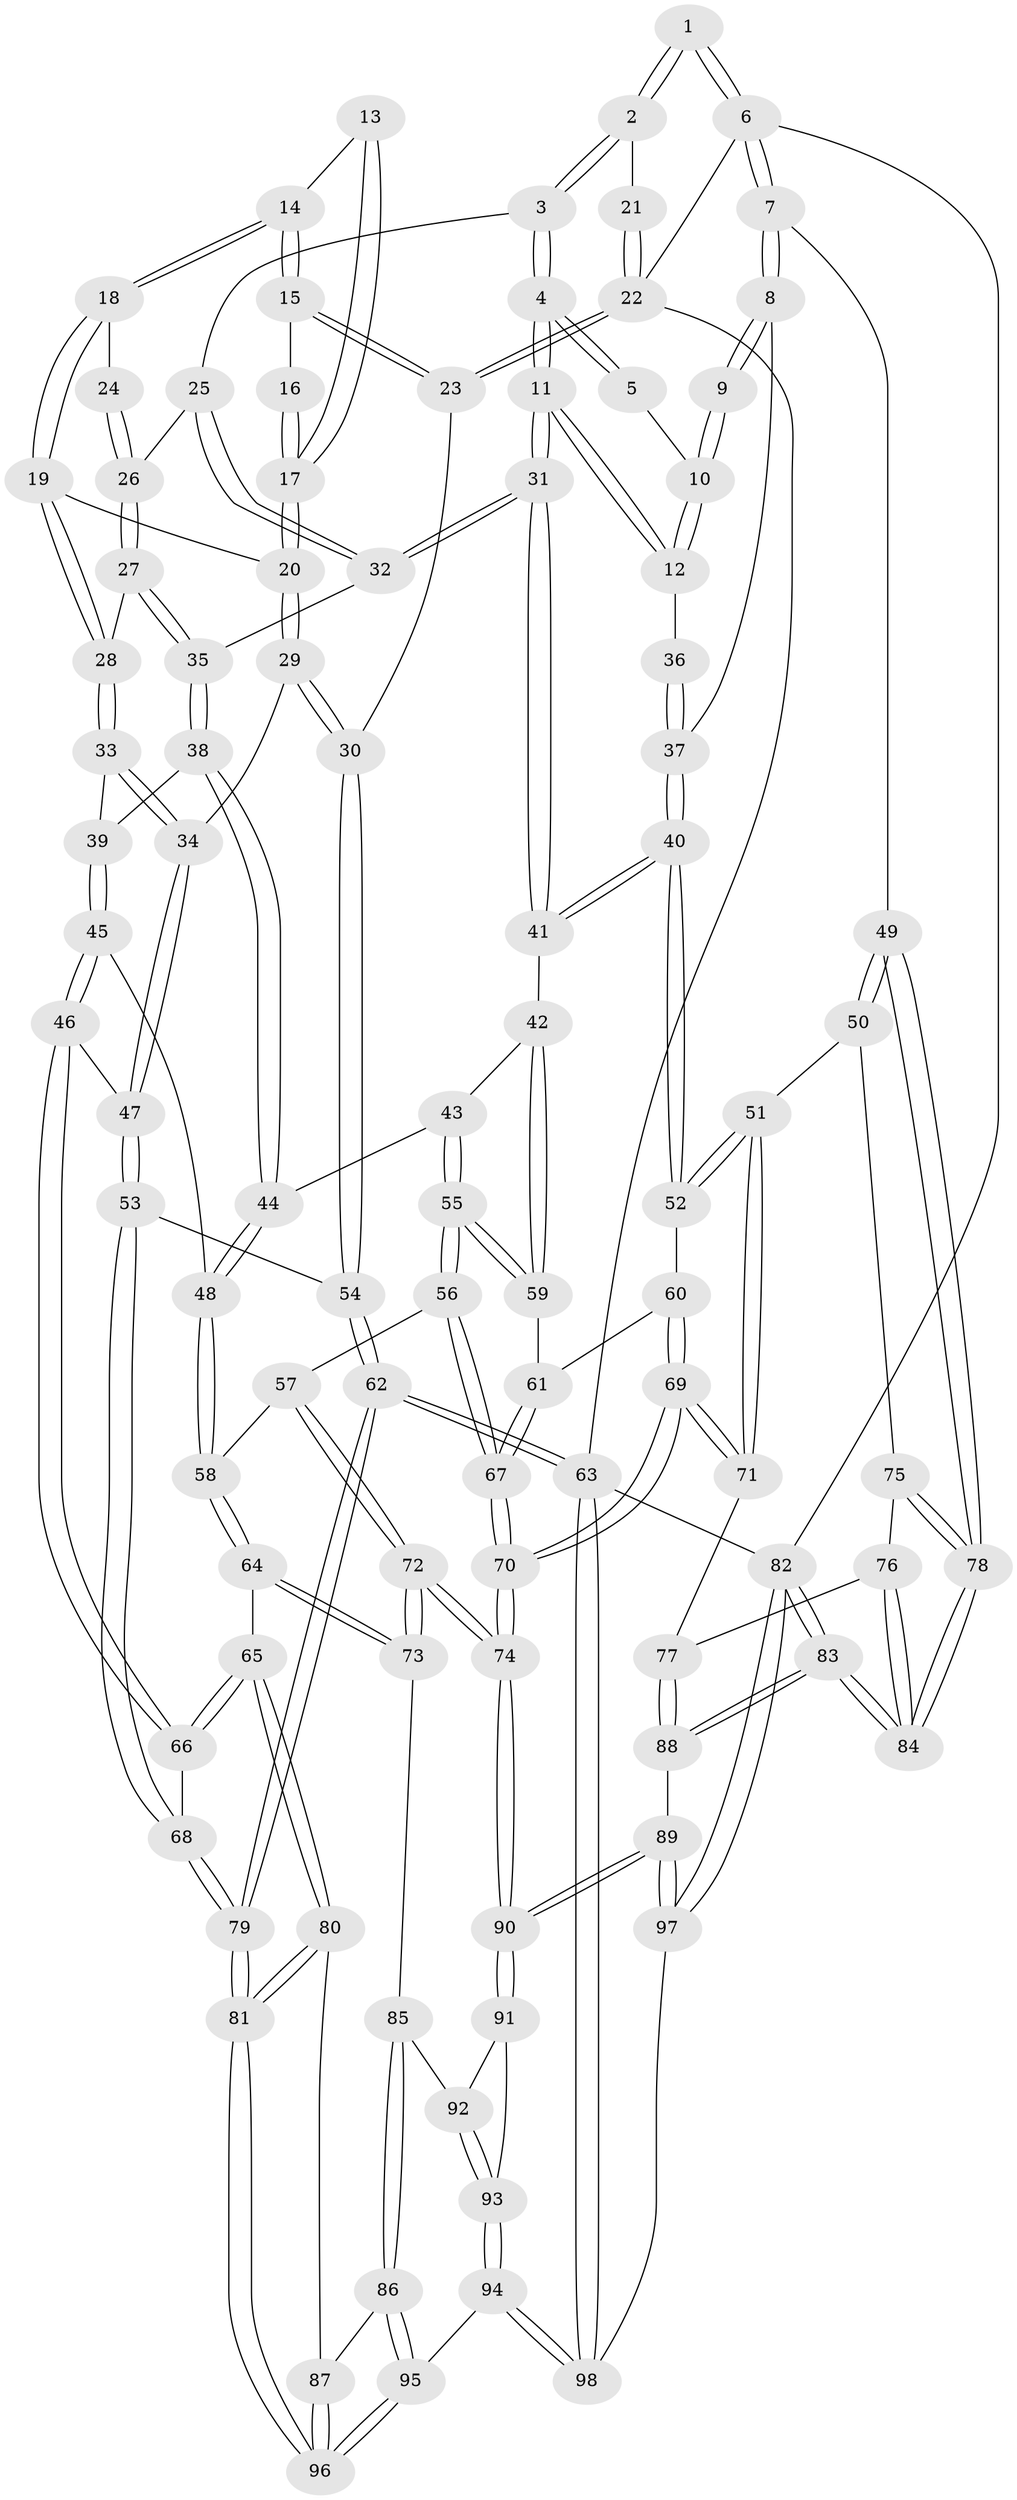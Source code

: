 // coarse degree distribution, {3: 0.475, 2: 0.1, 4: 0.4, 5: 0.025}
// Generated by graph-tools (version 1.1) at 2025/38/03/04/25 23:38:21]
// undirected, 98 vertices, 242 edges
graph export_dot {
  node [color=gray90,style=filled];
  1 [pos="+0.9243794435551135+0"];
  2 [pos="+0.5366295553678007+0"];
  3 [pos="+0.5519922205278098+0"];
  4 [pos="+0.6602312099855092+0.16610810496154513"];
  5 [pos="+0.8920363802265047+0.013357859899064453"];
  6 [pos="+1+0"];
  7 [pos="+1+0.3472304590471067"];
  8 [pos="+1+0.2942876765591407"];
  9 [pos="+0.9490034774368948+0.234894787542321"];
  10 [pos="+0.8911612770105174+0.03459949404897575"];
  11 [pos="+0.6967982956319296+0.24390538763754802"];
  12 [pos="+0.6974390902529974+0.24375810759641853"];
  13 [pos="+0.21754956285060187+0.08960243622295702"];
  14 [pos="+0.22431107262048072+0.08371012084589248"];
  15 [pos="+0+0"];
  16 [pos="+0.10319144969472561+0.11538838874388703"];
  17 [pos="+0.13559362357695517+0.20676183107141255"];
  18 [pos="+0.2755104328422502+0.07938725221418201"];
  19 [pos="+0.24007063862761177+0.22910664096942554"];
  20 [pos="+0.13481311523966497+0.21475437917937912"];
  21 [pos="+0.4587259817810364+0"];
  22 [pos="+0+0"];
  23 [pos="+0+0"];
  24 [pos="+0.2898958186823443+0.07123414547777071"];
  25 [pos="+0.44241656462582896+0.20102606258243713"];
  26 [pos="+0.37913385150689893+0.24897678372791499"];
  27 [pos="+0.3748535548003676+0.25730530472229796"];
  28 [pos="+0.30371394354095066+0.2971140840605234"];
  29 [pos="+0.062146498997549426+0.2814399718902933"];
  30 [pos="+0+0.18930449303381733"];
  31 [pos="+0.6768526308601163+0.2928200792082815"];
  32 [pos="+0.5697972847338469+0.2966915264099544"];
  33 [pos="+0.28265630093630334+0.3515066291736503"];
  34 [pos="+0.12747081747461894+0.38217149243488696"];
  35 [pos="+0.46746816435808125+0.35087983927378585"];
  36 [pos="+0.8511554148626336+0.24463281334305498"];
  37 [pos="+0.8478358315196727+0.39223560805094043"];
  38 [pos="+0.4595570629679267+0.4035346055888315"];
  39 [pos="+0.29957276826701656+0.3842119035569246"];
  40 [pos="+0.7770497279539997+0.44523460202166737"];
  41 [pos="+0.6899905157216143+0.3909373522448197"];
  42 [pos="+0.6515621957573455+0.4324176171002356"];
  43 [pos="+0.48494390211542887+0.46373778781058234"];
  44 [pos="+0.47819080056242386+0.46133442058308294"];
  45 [pos="+0.3187886448371935+0.5399454758296017"];
  46 [pos="+0.28367591288170846+0.5678697798796233"];
  47 [pos="+0.10803893014618807+0.4695528105288119"];
  48 [pos="+0.35742783616060775+0.5400970664157029"];
  49 [pos="+1+0.5502614060047551"];
  50 [pos="+0.9773223260670593+0.578891023771948"];
  51 [pos="+0.9159899826422486+0.5781296193875739"];
  52 [pos="+0.8597122043742206+0.5608857479171697"];
  53 [pos="+0.0011844766487257446+0.5541752209892696"];
  54 [pos="+0+0.5508900858961939"];
  55 [pos="+0.5402013051163391+0.6025087220854901"];
  56 [pos="+0.5106487465999252+0.6512986423572844"];
  57 [pos="+0.5034331202714286+0.6553133206355981"];
  58 [pos="+0.4870556089960296+0.657278908080018"];
  59 [pos="+0.6305850652102809+0.5633273179246955"];
  60 [pos="+0.7619314953091403+0.6216885755587838"];
  61 [pos="+0.6710978344580624+0.6046620285414076"];
  62 [pos="+0+1"];
  63 [pos="+0+1"];
  64 [pos="+0.386664649665653+0.7594694101427392"];
  65 [pos="+0.2927077456713473+0.7423706152957033"];
  66 [pos="+0.24493475519607388+0.6960130857976181"];
  67 [pos="+0.6298508240889045+0.7071774193525429"];
  68 [pos="+0.14207528222192345+0.7168455320095026"];
  69 [pos="+0.7196182294397092+0.8055519026436823"];
  70 [pos="+0.6900955673833604+0.8230357691092818"];
  71 [pos="+0.8111774132744124+0.7994408344662688"];
  72 [pos="+0.5668255704810183+0.8563143996458866"];
  73 [pos="+0.4331240979266+0.8258620186684887"];
  74 [pos="+0.6394420031813357+0.9008025670723138"];
  75 [pos="+0.9149462083182315+0.7551065123786194"];
  76 [pos="+0.8788793593521923+0.8116572347866152"];
  77 [pos="+0.8372196861277029+0.8110787283332485"];
  78 [pos="+1+0.9160705132995652"];
  79 [pos="+0+1"];
  80 [pos="+0.28576582093767233+0.7876801340961384"];
  81 [pos="+0.010968308258451897+1"];
  82 [pos="+1+1"];
  83 [pos="+1+1"];
  84 [pos="+1+1"];
  85 [pos="+0.42403306084978654+0.8448789240729246"];
  86 [pos="+0.3410578802163016+0.9187690428065415"];
  87 [pos="+0.29196080119868956+0.8837941524606627"];
  88 [pos="+0.8652930527238571+0.9432305925503203"];
  89 [pos="+0.6486231842798494+0.9524179766767666"];
  90 [pos="+0.6399502333863053+0.9121825878213886"];
  91 [pos="+0.4754604205040373+0.9415804621023388"];
  92 [pos="+0.4276341412111342+0.8917422488902375"];
  93 [pos="+0.41845019262111405+0.9668457593061665"];
  94 [pos="+0.38499293349039043+1"];
  95 [pos="+0.35032543349644757+0.9583534368113185"];
  96 [pos="+0.1490729821539546+0.9869872882647982"];
  97 [pos="+0.6331576293481723+1"];
  98 [pos="+0.40664293551063374+1"];
  1 -- 2;
  1 -- 2;
  1 -- 6;
  1 -- 6;
  2 -- 3;
  2 -- 3;
  2 -- 21;
  3 -- 4;
  3 -- 4;
  3 -- 25;
  4 -- 5;
  4 -- 5;
  4 -- 11;
  4 -- 11;
  5 -- 10;
  6 -- 7;
  6 -- 7;
  6 -- 22;
  6 -- 82;
  7 -- 8;
  7 -- 8;
  7 -- 49;
  8 -- 9;
  8 -- 9;
  8 -- 37;
  9 -- 10;
  9 -- 10;
  10 -- 12;
  10 -- 12;
  11 -- 12;
  11 -- 12;
  11 -- 31;
  11 -- 31;
  12 -- 36;
  13 -- 14;
  13 -- 17;
  13 -- 17;
  14 -- 15;
  14 -- 15;
  14 -- 18;
  14 -- 18;
  15 -- 16;
  15 -- 23;
  15 -- 23;
  16 -- 17;
  16 -- 17;
  17 -- 20;
  17 -- 20;
  18 -- 19;
  18 -- 19;
  18 -- 24;
  19 -- 20;
  19 -- 28;
  19 -- 28;
  20 -- 29;
  20 -- 29;
  21 -- 22;
  21 -- 22;
  22 -- 23;
  22 -- 23;
  22 -- 63;
  23 -- 30;
  24 -- 26;
  24 -- 26;
  25 -- 26;
  25 -- 32;
  25 -- 32;
  26 -- 27;
  26 -- 27;
  27 -- 28;
  27 -- 35;
  27 -- 35;
  28 -- 33;
  28 -- 33;
  29 -- 30;
  29 -- 30;
  29 -- 34;
  30 -- 54;
  30 -- 54;
  31 -- 32;
  31 -- 32;
  31 -- 41;
  31 -- 41;
  32 -- 35;
  33 -- 34;
  33 -- 34;
  33 -- 39;
  34 -- 47;
  34 -- 47;
  35 -- 38;
  35 -- 38;
  36 -- 37;
  36 -- 37;
  37 -- 40;
  37 -- 40;
  38 -- 39;
  38 -- 44;
  38 -- 44;
  39 -- 45;
  39 -- 45;
  40 -- 41;
  40 -- 41;
  40 -- 52;
  40 -- 52;
  41 -- 42;
  42 -- 43;
  42 -- 59;
  42 -- 59;
  43 -- 44;
  43 -- 55;
  43 -- 55;
  44 -- 48;
  44 -- 48;
  45 -- 46;
  45 -- 46;
  45 -- 48;
  46 -- 47;
  46 -- 66;
  46 -- 66;
  47 -- 53;
  47 -- 53;
  48 -- 58;
  48 -- 58;
  49 -- 50;
  49 -- 50;
  49 -- 78;
  49 -- 78;
  50 -- 51;
  50 -- 75;
  51 -- 52;
  51 -- 52;
  51 -- 71;
  51 -- 71;
  52 -- 60;
  53 -- 54;
  53 -- 68;
  53 -- 68;
  54 -- 62;
  54 -- 62;
  55 -- 56;
  55 -- 56;
  55 -- 59;
  55 -- 59;
  56 -- 57;
  56 -- 67;
  56 -- 67;
  57 -- 58;
  57 -- 72;
  57 -- 72;
  58 -- 64;
  58 -- 64;
  59 -- 61;
  60 -- 61;
  60 -- 69;
  60 -- 69;
  61 -- 67;
  61 -- 67;
  62 -- 63;
  62 -- 63;
  62 -- 79;
  62 -- 79;
  63 -- 98;
  63 -- 98;
  63 -- 82;
  64 -- 65;
  64 -- 73;
  64 -- 73;
  65 -- 66;
  65 -- 66;
  65 -- 80;
  65 -- 80;
  66 -- 68;
  67 -- 70;
  67 -- 70;
  68 -- 79;
  68 -- 79;
  69 -- 70;
  69 -- 70;
  69 -- 71;
  69 -- 71;
  70 -- 74;
  70 -- 74;
  71 -- 77;
  72 -- 73;
  72 -- 73;
  72 -- 74;
  72 -- 74;
  73 -- 85;
  74 -- 90;
  74 -- 90;
  75 -- 76;
  75 -- 78;
  75 -- 78;
  76 -- 77;
  76 -- 84;
  76 -- 84;
  77 -- 88;
  77 -- 88;
  78 -- 84;
  78 -- 84;
  79 -- 81;
  79 -- 81;
  80 -- 81;
  80 -- 81;
  80 -- 87;
  81 -- 96;
  81 -- 96;
  82 -- 83;
  82 -- 83;
  82 -- 97;
  82 -- 97;
  83 -- 84;
  83 -- 84;
  83 -- 88;
  83 -- 88;
  85 -- 86;
  85 -- 86;
  85 -- 92;
  86 -- 87;
  86 -- 95;
  86 -- 95;
  87 -- 96;
  87 -- 96;
  88 -- 89;
  89 -- 90;
  89 -- 90;
  89 -- 97;
  89 -- 97;
  90 -- 91;
  90 -- 91;
  91 -- 92;
  91 -- 93;
  92 -- 93;
  92 -- 93;
  93 -- 94;
  93 -- 94;
  94 -- 95;
  94 -- 98;
  94 -- 98;
  95 -- 96;
  95 -- 96;
  97 -- 98;
}
